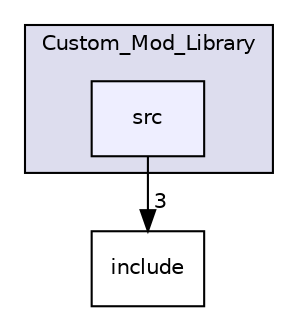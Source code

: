 digraph "/home/runner/work/2021_Group_3/2021_Group_3/Custom_Mod_Library/src" {
  bgcolor=transparent;
  compound=true
  node [ fontsize="10", fontname="Helvetica"];
  edge [ labelfontsize="10", labelfontname="Helvetica"];
  subgraph clusterdir_3d791e5d7456dbf61f6d7b678dfd72f4 {
    graph [ bgcolor="#ddddee", pencolor="black", label="Custom_Mod_Library" fontname="Helvetica", fontsize="10", URL="dir_3d791e5d7456dbf61f6d7b678dfd72f4.html"]
  dir_cbd26f7b0946528e265beb2513fbf397 [shape=box, label="src", style="filled", fillcolor="#eeeeff", pencolor="black", URL="dir_cbd26f7b0946528e265beb2513fbf397.html"];
  }
  dir_f5c7eabd21a874ae9d109060d168a55c [shape=box label="include" URL="dir_f5c7eabd21a874ae9d109060d168a55c.html"];
  dir_cbd26f7b0946528e265beb2513fbf397->dir_f5c7eabd21a874ae9d109060d168a55c [headlabel="3", labeldistance=1.5 headhref="dir_000002_000001.html"];
}
